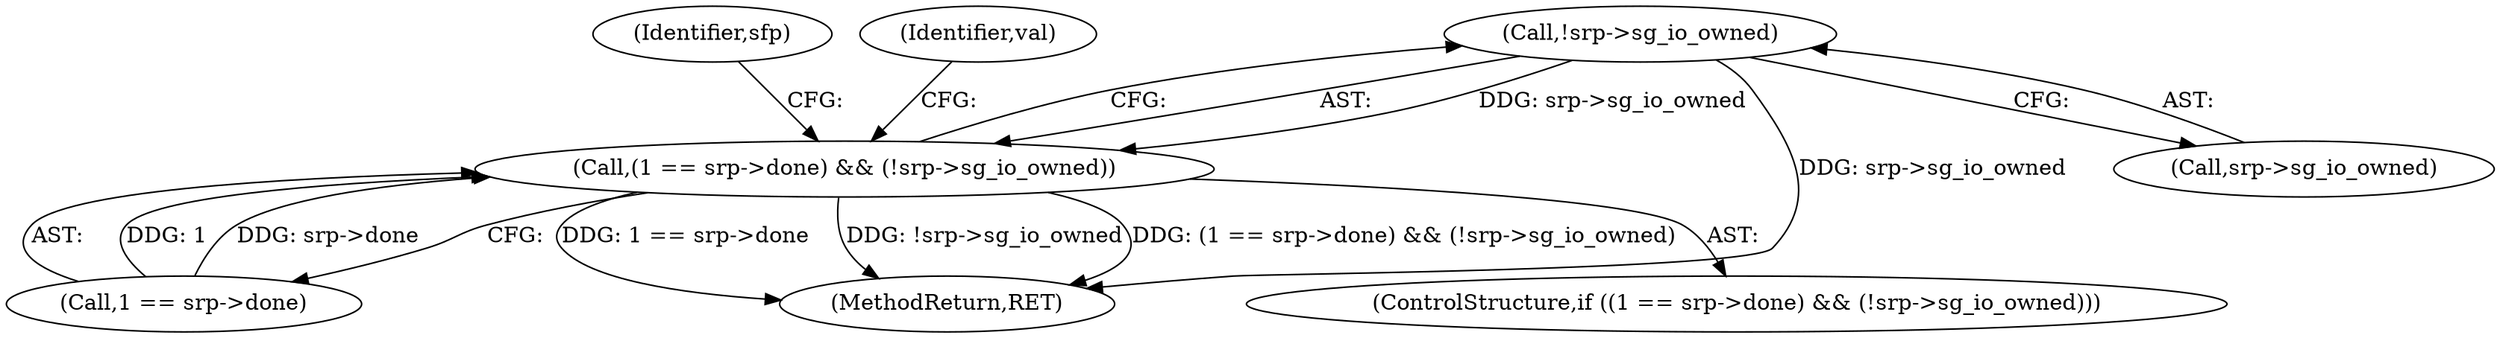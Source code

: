 digraph "0_linux_3e0097499839e0fe3af380410eababe5a47c4cf9_0@pointer" {
"1000584" [label="(Call,!srp->sg_io_owned)"];
"1000578" [label="(Call,(1 == srp->done) && (!srp->sg_io_owned))"];
"1000577" [label="(ControlStructure,if ((1 == srp->done) && (!srp->sg_io_owned)))"];
"1000593" [label="(Identifier,sfp)"];
"1000578" [label="(Call,(1 == srp->done) && (!srp->sg_io_owned))"];
"1000579" [label="(Call,1 == srp->done)"];
"1000585" [label="(Call,srp->sg_io_owned)"];
"1001060" [label="(MethodReturn,RET)"];
"1000589" [label="(Identifier,val)"];
"1000584" [label="(Call,!srp->sg_io_owned)"];
"1000584" -> "1000578"  [label="AST: "];
"1000584" -> "1000585"  [label="CFG: "];
"1000585" -> "1000584"  [label="AST: "];
"1000578" -> "1000584"  [label="CFG: "];
"1000584" -> "1001060"  [label="DDG: srp->sg_io_owned"];
"1000584" -> "1000578"  [label="DDG: srp->sg_io_owned"];
"1000578" -> "1000577"  [label="AST: "];
"1000578" -> "1000579"  [label="CFG: "];
"1000579" -> "1000578"  [label="AST: "];
"1000589" -> "1000578"  [label="CFG: "];
"1000593" -> "1000578"  [label="CFG: "];
"1000578" -> "1001060"  [label="DDG: 1 == srp->done"];
"1000578" -> "1001060"  [label="DDG: !srp->sg_io_owned"];
"1000578" -> "1001060"  [label="DDG: (1 == srp->done) && (!srp->sg_io_owned)"];
"1000579" -> "1000578"  [label="DDG: 1"];
"1000579" -> "1000578"  [label="DDG: srp->done"];
}
